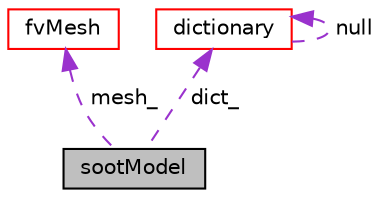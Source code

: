 digraph "sootModel"
{
  bgcolor="transparent";
  edge [fontname="Helvetica",fontsize="10",labelfontname="Helvetica",labelfontsize="10"];
  node [fontname="Helvetica",fontsize="10",shape=record];
  Node1 [label="sootModel",height=0.2,width=0.4,color="black", fillcolor="grey75", style="filled", fontcolor="black"];
  Node2 -> Node1 [dir="back",color="darkorchid3",fontsize="10",style="dashed",label=" mesh_" ,fontname="Helvetica"];
  Node2 [label="fvMesh",height=0.2,width=0.4,color="red",URL="$a00892.html",tooltip="Mesh data needed to do the Finite Volume discretisation. "];
  Node3 -> Node1 [dir="back",color="darkorchid3",fontsize="10",style="dashed",label=" dict_" ,fontname="Helvetica"];
  Node3 [label="dictionary",height=0.2,width=0.4,color="red",URL="$a00530.html",tooltip="A list of keyword definitions, which are a keyword followed by any number of values (e..."];
  Node3 -> Node3 [dir="back",color="darkorchid3",fontsize="10",style="dashed",label=" null" ,fontname="Helvetica"];
}
